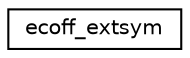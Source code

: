 digraph G
{
  edge [fontname="Helvetica",fontsize="10",labelfontname="Helvetica",labelfontsize="10"];
  node [fontname="Helvetica",fontsize="10",shape=record];
  rankdir=LR;
  Node1 [label="ecoff_extsym",height=0.2,width=0.4,color="black", fillcolor="white", style="filled",URL="$structecoff__extsym.html"];
}
